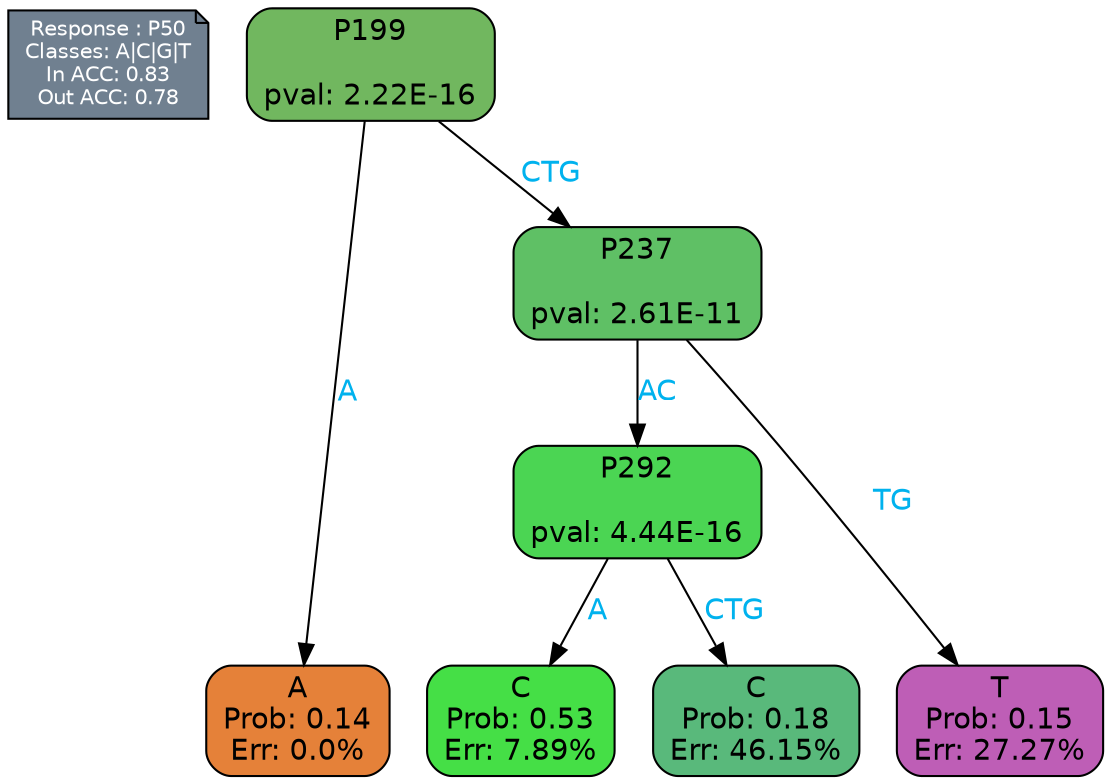 digraph Tree {
node [shape=box, style="filled, rounded", color="black", fontname=helvetica] ;
graph [ranksep=equally, splines=polylines, bgcolor=transparent, dpi=600] ;
edge [fontname=helvetica] ;
LEGEND [label="Response : P50
Classes: A|C|G|T
In ACC: 0.83
Out ACC: 0.78
",shape=note,align=left,style=filled,fillcolor="slategray",fontcolor="white",fontsize=10];1 [label="P199

pval: 2.22E-16", fillcolor="#71b75f"] ;
2 [label="A
Prob: 0.14
Err: 0.0%", fillcolor="#e58139"] ;
3 [label="P237

pval: 2.61E-11", fillcolor="#5fc065"] ;
4 [label="P292

pval: 4.44E-16", fillcolor="#4bd553"] ;
5 [label="C
Prob: 0.53
Err: 7.89%", fillcolor="#45df46"] ;
6 [label="C
Prob: 0.18
Err: 46.15%", fillcolor="#59b97b"] ;
7 [label="T
Prob: 0.15
Err: 27.27%", fillcolor="#be5eb6"] ;
1 -> 2 [label="A",fontcolor=deepskyblue2] ;
1 -> 3 [label="CTG",fontcolor=deepskyblue2] ;
3 -> 4 [label="AC",fontcolor=deepskyblue2] ;
3 -> 7 [label="TG",fontcolor=deepskyblue2] ;
4 -> 5 [label="A",fontcolor=deepskyblue2] ;
4 -> 6 [label="CTG",fontcolor=deepskyblue2] ;
{rank = same; 2;5;6;7;}{rank = same; LEGEND;1;}}
